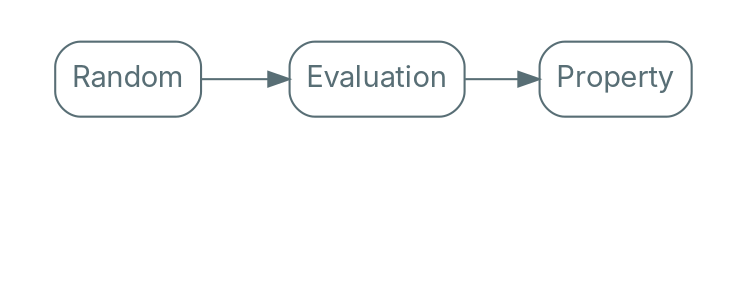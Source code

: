 digraph {
    bgcolor=transparent
    rankdir=LR

    // Default theme: enabled
    node[shape="rectangle" style="rounded,filled" color="#586E75" fillcolor="#ffffff" fontcolor="#586E75" fontname="Inter,Arial"]
    edge[color="#586E75" fontcolor="#000000" fontname="Inter,Arial" fontsize=11]

    subgraph cluster_0 {
        color=transparent
        Input[label="Random"]
        Evaluation
        Analysis[label="Property"]
    }

    subgraph cluster_1 {
        color=transparent
        Input2[label="Transform" style=invis]
        Evaluation2[label="Evaluation" style=invis]
    }

    Input -> Input2[constraint=false style=invis]
    Input2 -> Evaluation2[style=invis]

    Input -> Evaluation
    Evaluation -> Analysis
    Evaluation2 -> Analysis[style=invis]
}
